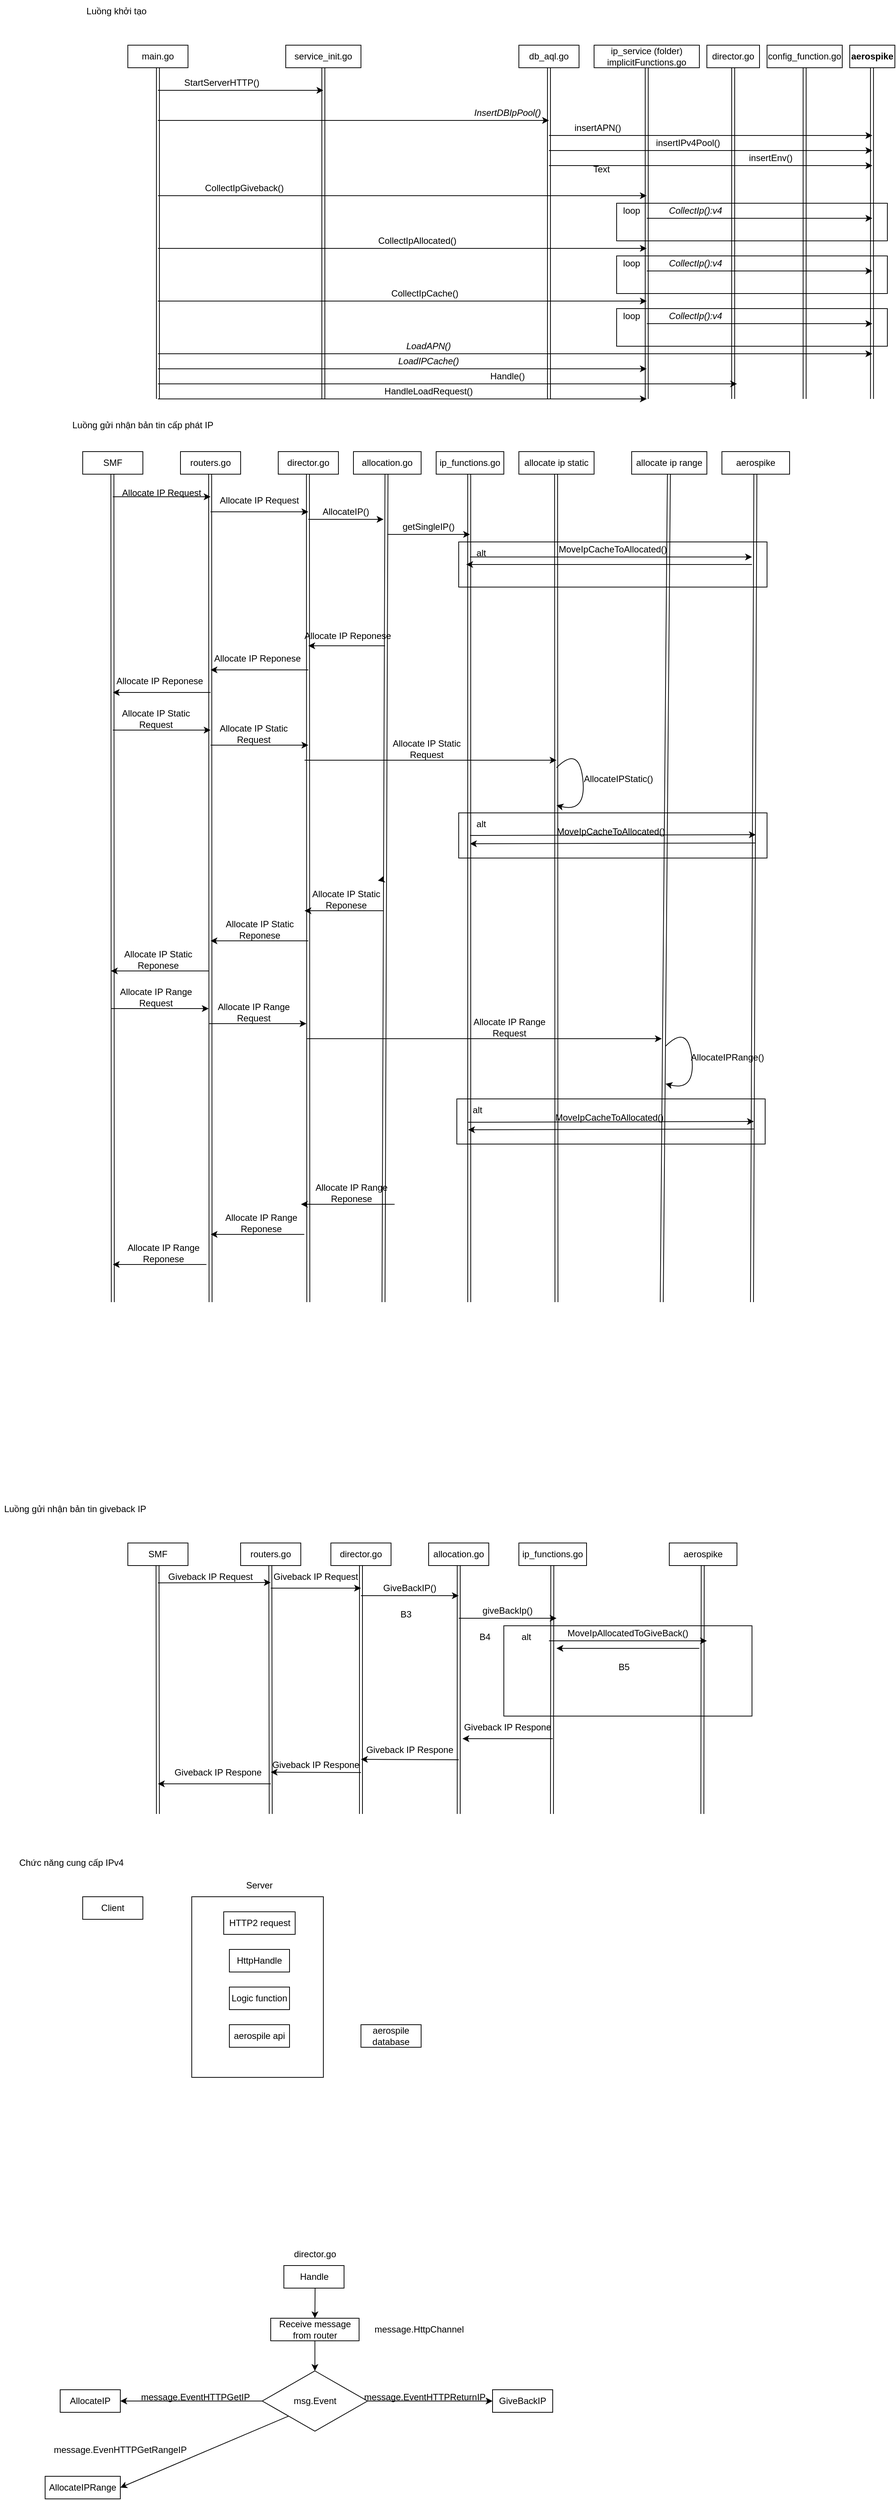 <mxfile version="21.3.7" type="github">
  <diagram name="Page-1" id="74e2e168-ea6b-b213-b513-2b3c1d86103e">
    <mxGraphModel dx="1434" dy="796" grid="1" gridSize="10" guides="1" tooltips="1" connect="1" arrows="1" fold="1" page="1" pageScale="1" pageWidth="10000" pageHeight="10000" background="none" math="0" shadow="0">
      <root>
        <mxCell id="0" />
        <mxCell id="1" parent="0" />
        <mxCell id="uKHd_ahxQpPNpttr2zoV-3" style="rounded=0;orthogonalLoop=1;jettySize=auto;html=1;exitX=0.5;exitY=1;exitDx=0;exitDy=0;shape=link;" parent="1" source="uKHd_ahxQpPNpttr2zoV-1" edge="1">
          <mxGeometry relative="1" as="geometry">
            <mxPoint x="320" y="560" as="targetPoint" />
          </mxGeometry>
        </mxCell>
        <mxCell id="uKHd_ahxQpPNpttr2zoV-1" value="main.go" style="rounded=0;whiteSpace=wrap;html=1;" parent="1" vertex="1">
          <mxGeometry x="280" y="90" width="80" height="30" as="geometry" />
        </mxCell>
        <mxCell id="uKHd_ahxQpPNpttr2zoV-4" style="edgeStyle=orthogonalEdgeStyle;rounded=0;orthogonalLoop=1;jettySize=auto;html=1;exitX=0.5;exitY=1;exitDx=0;exitDy=0;shape=link;" parent="1" source="uKHd_ahxQpPNpttr2zoV-2" edge="1">
          <mxGeometry relative="1" as="geometry">
            <mxPoint x="540" y="560" as="targetPoint" />
            <Array as="points">
              <mxPoint x="540" y="560" />
            </Array>
          </mxGeometry>
        </mxCell>
        <mxCell id="uKHd_ahxQpPNpttr2zoV-2" value="service_init.go" style="rounded=0;whiteSpace=wrap;html=1;" parent="1" vertex="1">
          <mxGeometry x="490" y="90" width="100" height="30" as="geometry" />
        </mxCell>
        <mxCell id="uKHd_ahxQpPNpttr2zoV-6" value="StartServerHTTP()" style="text;html=1;strokeColor=none;fillColor=none;align=center;verticalAlign=middle;whiteSpace=wrap;rounded=0;" parent="1" vertex="1">
          <mxGeometry x="350" y="130" width="110" height="20" as="geometry" />
        </mxCell>
        <mxCell id="uKHd_ahxQpPNpttr2zoV-9" value="" style="endArrow=classic;html=1;rounded=0;" parent="1" edge="1">
          <mxGeometry width="50" height="50" relative="1" as="geometry">
            <mxPoint x="320" y="150" as="sourcePoint" />
            <mxPoint x="540" y="150" as="targetPoint" />
          </mxGeometry>
        </mxCell>
        <mxCell id="uKHd_ahxQpPNpttr2zoV-22" value="db_aql.go" style="rounded=0;whiteSpace=wrap;html=1;" parent="1" vertex="1">
          <mxGeometry x="800" y="90" width="80" height="30" as="geometry" />
        </mxCell>
        <mxCell id="uKHd_ahxQpPNpttr2zoV-23" style="edgeStyle=orthogonalEdgeStyle;rounded=0;orthogonalLoop=1;jettySize=auto;html=1;exitX=0.5;exitY=1;exitDx=0;exitDy=0;shape=link;" parent="1" source="uKHd_ahxQpPNpttr2zoV-22" edge="1">
          <mxGeometry relative="1" as="geometry">
            <mxPoint x="840" y="560" as="targetPoint" />
            <mxPoint x="839.5" y="120" as="sourcePoint" />
            <Array as="points">
              <mxPoint x="840" y="560" />
            </Array>
          </mxGeometry>
        </mxCell>
        <mxCell id="uKHd_ahxQpPNpttr2zoV-24" value="&lt;i&gt;InsertDBIpPool()&lt;/i&gt;" style="text;html=1;strokeColor=none;fillColor=none;align=center;verticalAlign=middle;whiteSpace=wrap;rounded=0;" parent="1" vertex="1">
          <mxGeometry x="730" y="170" width="110" height="20" as="geometry" />
        </mxCell>
        <mxCell id="uKHd_ahxQpPNpttr2zoV-25" value="" style="endArrow=classic;html=1;rounded=0;" parent="1" edge="1">
          <mxGeometry width="50" height="50" relative="1" as="geometry">
            <mxPoint x="320" y="190" as="sourcePoint" />
            <mxPoint x="840" y="190" as="targetPoint" />
          </mxGeometry>
        </mxCell>
        <mxCell id="uKHd_ahxQpPNpttr2zoV-26" value="ip_service (folder)&lt;br&gt;implicitFunctions.go" style="rounded=0;whiteSpace=wrap;html=1;" parent="1" vertex="1">
          <mxGeometry x="900" y="90" width="140" height="30" as="geometry" />
        </mxCell>
        <mxCell id="uKHd_ahxQpPNpttr2zoV-27" style="edgeStyle=orthogonalEdgeStyle;rounded=0;orthogonalLoop=1;jettySize=auto;html=1;exitX=0.5;exitY=1;exitDx=0;exitDy=0;shape=link;" parent="1" source="uKHd_ahxQpPNpttr2zoV-26" edge="1">
          <mxGeometry relative="1" as="geometry">
            <mxPoint x="970" y="560" as="targetPoint" />
            <mxPoint x="989.5" y="120" as="sourcePoint" />
            <Array as="points">
              <mxPoint x="970" y="560" />
            </Array>
          </mxGeometry>
        </mxCell>
        <mxCell id="uKHd_ahxQpPNpttr2zoV-28" value="CollectIpAllocated()" style="text;html=1;strokeColor=none;fillColor=none;align=center;verticalAlign=middle;whiteSpace=wrap;rounded=0;" parent="1" vertex="1">
          <mxGeometry x="610" y="340" width="110" height="20" as="geometry" />
        </mxCell>
        <mxCell id="uKHd_ahxQpPNpttr2zoV-29" value="" style="endArrow=classic;html=1;rounded=0;" parent="1" edge="1">
          <mxGeometry width="50" height="50" relative="1" as="geometry">
            <mxPoint x="320" y="290" as="sourcePoint" />
            <mxPoint x="970" y="290" as="targetPoint" />
          </mxGeometry>
        </mxCell>
        <mxCell id="uKHd_ahxQpPNpttr2zoV-30" value="CollectIpGiveback()" style="text;html=1;strokeColor=none;fillColor=none;align=center;verticalAlign=middle;whiteSpace=wrap;rounded=0;" parent="1" vertex="1">
          <mxGeometry x="380" y="270" width="110" height="20" as="geometry" />
        </mxCell>
        <mxCell id="uKHd_ahxQpPNpttr2zoV-31" value="CollectIpCache()" style="text;html=1;strokeColor=none;fillColor=none;align=center;verticalAlign=middle;whiteSpace=wrap;rounded=0;" parent="1" vertex="1">
          <mxGeometry x="620" y="410" width="110" height="20" as="geometry" />
        </mxCell>
        <mxCell id="uKHd_ahxQpPNpttr2zoV-32" value="LoadAPN()" style="text;html=1;strokeColor=none;fillColor=none;align=center;verticalAlign=middle;whiteSpace=wrap;rounded=0;shadow=0;fontStyle=2" parent="1" vertex="1">
          <mxGeometry x="640" y="480" width="80" height="20" as="geometry" />
        </mxCell>
        <mxCell id="uKHd_ahxQpPNpttr2zoV-33" value="LoadIPCache()" style="text;html=1;strokeColor=none;fillColor=none;align=center;verticalAlign=middle;whiteSpace=wrap;rounded=0;shadow=0;fontStyle=2" parent="1" vertex="1">
          <mxGeometry x="640" y="500" width="80" height="20" as="geometry" />
        </mxCell>
        <mxCell id="uKHd_ahxQpPNpttr2zoV-34" value="director.go" style="rounded=0;whiteSpace=wrap;html=1;" parent="1" vertex="1">
          <mxGeometry x="1050" y="90" width="70" height="30" as="geometry" />
        </mxCell>
        <mxCell id="uKHd_ahxQpPNpttr2zoV-35" style="edgeStyle=orthogonalEdgeStyle;rounded=0;orthogonalLoop=1;jettySize=auto;html=1;exitX=0.5;exitY=1;exitDx=0;exitDy=0;shape=link;" parent="1" source="uKHd_ahxQpPNpttr2zoV-34" edge="1">
          <mxGeometry relative="1" as="geometry">
            <mxPoint x="1085" y="560" as="targetPoint" />
            <mxPoint x="1139.5" y="120" as="sourcePoint" />
            <Array as="points">
              <mxPoint x="1085" y="560" />
            </Array>
          </mxGeometry>
        </mxCell>
        <mxCell id="uKHd_ahxQpPNpttr2zoV-36" value="" style="endArrow=classic;html=1;rounded=0;" parent="1" edge="1">
          <mxGeometry width="50" height="50" relative="1" as="geometry">
            <mxPoint x="320" y="500" as="sourcePoint" />
            <mxPoint x="1270" y="500" as="targetPoint" />
          </mxGeometry>
        </mxCell>
        <mxCell id="uKHd_ahxQpPNpttr2zoV-37" value="Handle()" style="text;html=1;strokeColor=none;fillColor=none;align=center;verticalAlign=middle;whiteSpace=wrap;rounded=0;" parent="1" vertex="1">
          <mxGeometry x="730" y="520" width="110" height="20" as="geometry" />
        </mxCell>
        <mxCell id="uKHd_ahxQpPNpttr2zoV-38" value="HandleLoadRequest()" style="text;html=1;strokeColor=none;fillColor=none;align=center;verticalAlign=middle;whiteSpace=wrap;rounded=0;" parent="1" vertex="1">
          <mxGeometry x="625" y="540" width="110" height="20" as="geometry" />
        </mxCell>
        <mxCell id="uKHd_ahxQpPNpttr2zoV-39" value="config_function.go" style="rounded=0;whiteSpace=wrap;html=1;" parent="1" vertex="1">
          <mxGeometry x="1130" y="90" width="100" height="30" as="geometry" />
        </mxCell>
        <mxCell id="uKHd_ahxQpPNpttr2zoV-40" style="edgeStyle=orthogonalEdgeStyle;rounded=0;orthogonalLoop=1;jettySize=auto;html=1;exitX=0.5;exitY=1;exitDx=0;exitDy=0;shape=link;" parent="1" source="uKHd_ahxQpPNpttr2zoV-39" edge="1">
          <mxGeometry relative="1" as="geometry">
            <mxPoint x="1180" y="560" as="targetPoint" />
            <mxPoint x="1219.5" y="120" as="sourcePoint" />
            <Array as="points">
              <mxPoint x="1180" y="560" />
            </Array>
          </mxGeometry>
        </mxCell>
        <mxCell id="uKHd_ahxQpPNpttr2zoV-41" value="" style="endArrow=classic;html=1;rounded=0;" parent="1" edge="1">
          <mxGeometry width="50" height="50" relative="1" as="geometry">
            <mxPoint x="840" y="210" as="sourcePoint" />
            <mxPoint x="1270" y="210" as="targetPoint" />
          </mxGeometry>
        </mxCell>
        <mxCell id="uKHd_ahxQpPNpttr2zoV-42" value="&lt;b&gt;aerospike&lt;/b&gt;" style="rounded=0;whiteSpace=wrap;html=1;" parent="1" vertex="1">
          <mxGeometry x="1240" y="90" width="60" height="30" as="geometry" />
        </mxCell>
        <mxCell id="uKHd_ahxQpPNpttr2zoV-43" style="edgeStyle=orthogonalEdgeStyle;rounded=0;orthogonalLoop=1;jettySize=auto;html=1;exitX=0.5;exitY=1;exitDx=0;exitDy=0;shape=link;" parent="1" edge="1">
          <mxGeometry relative="1" as="geometry">
            <mxPoint x="1269.57" y="560" as="targetPoint" />
            <mxPoint x="1269.57" y="120" as="sourcePoint" />
            <Array as="points">
              <mxPoint x="1269.57" y="560" />
            </Array>
          </mxGeometry>
        </mxCell>
        <mxCell id="uKHd_ahxQpPNpttr2zoV-45" value="insertAPN()" style="text;html=1;strokeColor=none;fillColor=none;align=center;verticalAlign=middle;whiteSpace=wrap;rounded=0;" parent="1" vertex="1">
          <mxGeometry x="850" y="190" width="110" height="20" as="geometry" />
        </mxCell>
        <mxCell id="uKHd_ahxQpPNpttr2zoV-46" value="insertIPv4Pool()" style="text;html=1;strokeColor=none;fillColor=none;align=center;verticalAlign=middle;whiteSpace=wrap;rounded=0;" parent="1" vertex="1">
          <mxGeometry x="970" y="210" width="110" height="20" as="geometry" />
        </mxCell>
        <mxCell id="uKHd_ahxQpPNpttr2zoV-47" value="insertEnv()" style="text;html=1;strokeColor=none;fillColor=none;align=center;verticalAlign=middle;whiteSpace=wrap;rounded=0;" parent="1" vertex="1">
          <mxGeometry x="1080" y="230" width="110" height="20" as="geometry" />
        </mxCell>
        <mxCell id="uKHd_ahxQpPNpttr2zoV-50" value="" style="rounded=0;whiteSpace=wrap;html=1;fillColor=none;" parent="1" vertex="1">
          <mxGeometry x="930" y="300" width="360" height="50" as="geometry" />
        </mxCell>
        <mxCell id="uKHd_ahxQpPNpttr2zoV-51" value="loop" style="text;html=1;align=center;verticalAlign=middle;whiteSpace=wrap;rounded=0;glass=0;strokeWidth=5;opacity=20;" parent="1" vertex="1">
          <mxGeometry x="930" y="300" width="40" height="20" as="geometry" />
        </mxCell>
        <mxCell id="uKHd_ahxQpPNpttr2zoV-53" value="" style="endArrow=classic;html=1;rounded=0;" parent="1" edge="1">
          <mxGeometry width="50" height="50" relative="1" as="geometry">
            <mxPoint x="970" y="320" as="sourcePoint" />
            <mxPoint x="1270" y="320" as="targetPoint" />
          </mxGeometry>
        </mxCell>
        <mxCell id="uKHd_ahxQpPNpttr2zoV-54" value="&lt;i&gt;CollectIp():v4&lt;/i&gt;" style="text;html=1;strokeColor=none;fillColor=none;align=center;verticalAlign=middle;whiteSpace=wrap;rounded=0;" parent="1" vertex="1">
          <mxGeometry x="980" y="300" width="110" height="20" as="geometry" />
        </mxCell>
        <mxCell id="uKHd_ahxQpPNpttr2zoV-55" value="" style="endArrow=classic;html=1;rounded=0;" parent="1" edge="1">
          <mxGeometry width="50" height="50" relative="1" as="geometry">
            <mxPoint x="320" y="360" as="sourcePoint" />
            <mxPoint x="970" y="360" as="targetPoint" />
          </mxGeometry>
        </mxCell>
        <mxCell id="uKHd_ahxQpPNpttr2zoV-56" value="" style="rounded=0;whiteSpace=wrap;html=1;fillColor=none;" parent="1" vertex="1">
          <mxGeometry x="930" y="370" width="360" height="50" as="geometry" />
        </mxCell>
        <mxCell id="uKHd_ahxQpPNpttr2zoV-58" value="" style="endArrow=classic;html=1;rounded=0;" parent="1" edge="1">
          <mxGeometry width="50" height="50" relative="1" as="geometry">
            <mxPoint x="970" y="390" as="sourcePoint" />
            <mxPoint x="1270" y="390" as="targetPoint" />
          </mxGeometry>
        </mxCell>
        <mxCell id="uKHd_ahxQpPNpttr2zoV-59" value="&lt;i&gt;CollectIp():v4&lt;/i&gt;" style="text;html=1;strokeColor=none;fillColor=none;align=center;verticalAlign=middle;whiteSpace=wrap;rounded=0;" parent="1" vertex="1">
          <mxGeometry x="980" y="370" width="110" height="20" as="geometry" />
        </mxCell>
        <mxCell id="uKHd_ahxQpPNpttr2zoV-60" value="" style="endArrow=classic;html=1;rounded=0;" parent="1" edge="1">
          <mxGeometry width="50" height="50" relative="1" as="geometry">
            <mxPoint x="320" y="430" as="sourcePoint" />
            <mxPoint x="970" y="430" as="targetPoint" />
          </mxGeometry>
        </mxCell>
        <mxCell id="uKHd_ahxQpPNpttr2zoV-61" value="" style="rounded=0;whiteSpace=wrap;html=1;fillColor=none;" parent="1" vertex="1">
          <mxGeometry x="930" y="440" width="360" height="50" as="geometry" />
        </mxCell>
        <mxCell id="uKHd_ahxQpPNpttr2zoV-62" value="" style="endArrow=classic;html=1;rounded=0;" parent="1" edge="1">
          <mxGeometry width="50" height="50" relative="1" as="geometry">
            <mxPoint x="970" y="460" as="sourcePoint" />
            <mxPoint x="1270" y="460" as="targetPoint" />
          </mxGeometry>
        </mxCell>
        <mxCell id="uKHd_ahxQpPNpttr2zoV-63" value="&lt;i&gt;CollectIp():v4&lt;/i&gt;" style="text;html=1;strokeColor=none;fillColor=none;align=center;verticalAlign=middle;whiteSpace=wrap;rounded=0;" parent="1" vertex="1">
          <mxGeometry x="980" y="440" width="110" height="20" as="geometry" />
        </mxCell>
        <mxCell id="uKHd_ahxQpPNpttr2zoV-64" value="loop" style="text;html=1;align=center;verticalAlign=middle;whiteSpace=wrap;rounded=0;glass=0;strokeWidth=5;opacity=20;" parent="1" vertex="1">
          <mxGeometry x="930" y="370" width="40" height="20" as="geometry" />
        </mxCell>
        <mxCell id="uKHd_ahxQpPNpttr2zoV-65" value="loop" style="text;html=1;align=center;verticalAlign=middle;whiteSpace=wrap;rounded=0;glass=0;strokeWidth=5;opacity=20;" parent="1" vertex="1">
          <mxGeometry x="930" y="440" width="40" height="20" as="geometry" />
        </mxCell>
        <mxCell id="uKHd_ahxQpPNpttr2zoV-66" value="" style="endArrow=classic;html=1;rounded=0;" parent="1" edge="1">
          <mxGeometry width="50" height="50" relative="1" as="geometry">
            <mxPoint x="320" y="520" as="sourcePoint" />
            <mxPoint x="970" y="520" as="targetPoint" />
          </mxGeometry>
        </mxCell>
        <mxCell id="uKHd_ahxQpPNpttr2zoV-68" value="" style="endArrow=classic;html=1;rounded=0;" parent="1" edge="1">
          <mxGeometry width="50" height="50" relative="1" as="geometry">
            <mxPoint x="320" y="560" as="sourcePoint" />
            <mxPoint x="970" y="560" as="targetPoint" />
          </mxGeometry>
        </mxCell>
        <mxCell id="uKHd_ahxQpPNpttr2zoV-69" value="" style="endArrow=classic;html=1;rounded=0;" parent="1" edge="1">
          <mxGeometry width="50" height="50" relative="1" as="geometry">
            <mxPoint x="840" y="230" as="sourcePoint" />
            <mxPoint x="1270" y="230" as="targetPoint" />
          </mxGeometry>
        </mxCell>
        <mxCell id="uKHd_ahxQpPNpttr2zoV-72" value="" style="endArrow=classic;html=1;rounded=0;" parent="1" edge="1">
          <mxGeometry width="50" height="50" relative="1" as="geometry">
            <mxPoint x="840" y="250" as="sourcePoint" />
            <mxPoint x="1270" y="250" as="targetPoint" />
          </mxGeometry>
        </mxCell>
        <mxCell id="uKHd_ahxQpPNpttr2zoV-74" value="" style="endArrow=classic;html=1;rounded=0;" parent="1" edge="1">
          <mxGeometry width="50" height="50" relative="1" as="geometry">
            <mxPoint x="320" y="540" as="sourcePoint" />
            <mxPoint x="1090" y="540" as="targetPoint" />
          </mxGeometry>
        </mxCell>
        <mxCell id="uKHd_ahxQpPNpttr2zoV-75" value="SMF" style="rounded=0;whiteSpace=wrap;html=1;" parent="1" vertex="1">
          <mxGeometry x="220" y="630" width="80" height="30" as="geometry" />
        </mxCell>
        <mxCell id="uKHd_ahxQpPNpttr2zoV-76" value="routers.go" style="rounded=0;whiteSpace=wrap;html=1;" parent="1" vertex="1">
          <mxGeometry x="350" y="630" width="80" height="30" as="geometry" />
        </mxCell>
        <mxCell id="uKHd_ahxQpPNpttr2zoV-77" style="rounded=0;orthogonalLoop=1;jettySize=auto;html=1;exitX=0.5;exitY=1;exitDx=0;exitDy=0;shape=link;" parent="1" edge="1">
          <mxGeometry relative="1" as="geometry">
            <mxPoint x="260" y="1760" as="targetPoint" />
            <mxPoint x="259.47" y="660" as="sourcePoint" />
          </mxGeometry>
        </mxCell>
        <mxCell id="uKHd_ahxQpPNpttr2zoV-78" style="rounded=0;orthogonalLoop=1;jettySize=auto;html=1;exitX=0.5;exitY=1;exitDx=0;exitDy=0;shape=link;" parent="1" edge="1">
          <mxGeometry relative="1" as="geometry">
            <mxPoint x="390" y="1760" as="targetPoint" />
            <mxPoint x="389.47" y="660" as="sourcePoint" />
          </mxGeometry>
        </mxCell>
        <mxCell id="uKHd_ahxQpPNpttr2zoV-79" value="director.go" style="rounded=0;whiteSpace=wrap;html=1;" parent="1" vertex="1">
          <mxGeometry x="480" y="630" width="80" height="30" as="geometry" />
        </mxCell>
        <mxCell id="uKHd_ahxQpPNpttr2zoV-80" style="rounded=0;orthogonalLoop=1;jettySize=auto;html=1;exitX=0.5;exitY=1;exitDx=0;exitDy=0;shape=link;" parent="1" edge="1">
          <mxGeometry relative="1" as="geometry">
            <mxPoint x="520" y="1760" as="targetPoint" />
            <mxPoint x="519.47" y="660" as="sourcePoint" />
          </mxGeometry>
        </mxCell>
        <mxCell id="uKHd_ahxQpPNpttr2zoV-82" value="" style="endArrow=classic;html=1;rounded=0;" parent="1" edge="1">
          <mxGeometry width="50" height="50" relative="1" as="geometry">
            <mxPoint x="260" y="690" as="sourcePoint" />
            <mxPoint x="390" y="690" as="targetPoint" />
          </mxGeometry>
        </mxCell>
        <mxCell id="uKHd_ahxQpPNpttr2zoV-84" value="" style="endArrow=classic;html=1;rounded=0;" parent="1" edge="1">
          <mxGeometry width="50" height="50" relative="1" as="geometry">
            <mxPoint x="390" y="710" as="sourcePoint" />
            <mxPoint x="520" y="710" as="targetPoint" />
          </mxGeometry>
        </mxCell>
        <mxCell id="uKHd_ahxQpPNpttr2zoV-85" value="allocation.go" style="rounded=0;whiteSpace=wrap;html=1;" parent="1" vertex="1">
          <mxGeometry x="580" y="630" width="90" height="30" as="geometry" />
        </mxCell>
        <mxCell id="uKHd_ahxQpPNpttr2zoV-86" style="rounded=0;orthogonalLoop=1;jettySize=auto;html=1;exitX=0.5;exitY=1;exitDx=0;exitDy=0;shape=link;" parent="1" edge="1">
          <mxGeometry relative="1" as="geometry">
            <mxPoint x="620" y="1760" as="targetPoint" />
            <mxPoint x="623.95" y="660" as="sourcePoint" />
          </mxGeometry>
        </mxCell>
        <mxCell id="uKHd_ahxQpPNpttr2zoV-87" value="AllocateIP()" style="text;html=1;strokeColor=none;fillColor=none;align=center;verticalAlign=middle;whiteSpace=wrap;rounded=0;" parent="1" vertex="1">
          <mxGeometry x="515" y="700" width="110" height="20" as="geometry" />
        </mxCell>
        <mxCell id="uKHd_ahxQpPNpttr2zoV-88" value="" style="endArrow=classic;html=1;rounded=0;" parent="1" edge="1">
          <mxGeometry width="50" height="50" relative="1" as="geometry">
            <mxPoint x="520" y="720" as="sourcePoint" />
            <mxPoint x="620" y="720" as="targetPoint" />
          </mxGeometry>
        </mxCell>
        <mxCell id="uKHd_ahxQpPNpttr2zoV-89" value="Text" style="text;html=1;strokeColor=none;fillColor=none;align=center;verticalAlign=middle;whiteSpace=wrap;rounded=0;" parent="1" vertex="1">
          <mxGeometry x="880" y="240" width="60" height="30" as="geometry" />
        </mxCell>
        <mxCell id="uKHd_ahxQpPNpttr2zoV-90" value="Luồng khởi tạo" style="text;html=1;strokeColor=none;fillColor=none;align=center;verticalAlign=middle;whiteSpace=wrap;rounded=0;" parent="1" vertex="1">
          <mxGeometry x="220" y="30" width="90" height="30" as="geometry" />
        </mxCell>
        <mxCell id="uKHd_ahxQpPNpttr2zoV-91" value="Luồng gửi nhận bản tin giveback IP" style="text;html=1;strokeColor=none;fillColor=none;align=center;verticalAlign=middle;whiteSpace=wrap;rounded=0;" parent="1" vertex="1">
          <mxGeometry x="110" y="2020" width="200" height="30" as="geometry" />
        </mxCell>
        <mxCell id="uKHd_ahxQpPNpttr2zoV-93" value="routers.go" style="rounded=0;whiteSpace=wrap;html=1;" parent="1" vertex="1">
          <mxGeometry x="430" y="2080" width="80" height="30" as="geometry" />
        </mxCell>
        <mxCell id="uKHd_ahxQpPNpttr2zoV-94" value="director.go" style="rounded=0;whiteSpace=wrap;html=1;" parent="1" vertex="1">
          <mxGeometry x="550" y="2080" width="80" height="30" as="geometry" />
        </mxCell>
        <mxCell id="uKHd_ahxQpPNpttr2zoV-95" style="rounded=0;orthogonalLoop=1;jettySize=auto;html=1;exitX=0.5;exitY=1;exitDx=0;exitDy=0;shape=link;" parent="1" edge="1">
          <mxGeometry relative="1" as="geometry">
            <mxPoint x="590" y="2440" as="targetPoint" />
            <mxPoint x="590" y="2110" as="sourcePoint" />
          </mxGeometry>
        </mxCell>
        <mxCell id="uKHd_ahxQpPNpttr2zoV-96" value="allocation.go" style="rounded=0;whiteSpace=wrap;html=1;" parent="1" vertex="1">
          <mxGeometry x="680" y="2080" width="80" height="30" as="geometry" />
        </mxCell>
        <mxCell id="uKHd_ahxQpPNpttr2zoV-97" style="rounded=0;orthogonalLoop=1;jettySize=auto;html=1;exitX=0.5;exitY=1;exitDx=0;exitDy=0;shape=link;" parent="1" edge="1">
          <mxGeometry relative="1" as="geometry">
            <mxPoint x="720" y="2440" as="targetPoint" />
            <mxPoint x="720" y="2110" as="sourcePoint" />
          </mxGeometry>
        </mxCell>
        <mxCell id="uKHd_ahxQpPNpttr2zoV-100" value="GiveBackIP()" style="text;html=1;strokeColor=none;fillColor=none;align=center;verticalAlign=middle;whiteSpace=wrap;rounded=0;" parent="1" vertex="1">
          <mxGeometry x="600" y="2130" width="110" height="20" as="geometry" />
        </mxCell>
        <mxCell id="uKHd_ahxQpPNpttr2zoV-101" value="" style="endArrow=classic;html=1;rounded=0;" parent="1" edge="1">
          <mxGeometry width="50" height="50" relative="1" as="geometry">
            <mxPoint x="590" y="2150" as="sourcePoint" />
            <mxPoint x="720" y="2150" as="targetPoint" />
          </mxGeometry>
        </mxCell>
        <mxCell id="uKHd_ahxQpPNpttr2zoV-102" value="ip_functions.go" style="rounded=0;whiteSpace=wrap;html=1;" parent="1" vertex="1">
          <mxGeometry x="800" y="2080" width="90" height="30" as="geometry" />
        </mxCell>
        <mxCell id="uKHd_ahxQpPNpttr2zoV-103" style="rounded=0;orthogonalLoop=1;jettySize=auto;html=1;exitX=0.5;exitY=1;exitDx=0;exitDy=0;shape=link;" parent="1" edge="1">
          <mxGeometry relative="1" as="geometry">
            <mxPoint x="844" y="2440" as="targetPoint" />
            <mxPoint x="844.47" y="2110" as="sourcePoint" />
          </mxGeometry>
        </mxCell>
        <mxCell id="uKHd_ahxQpPNpttr2zoV-104" value="giveBackIp()" style="text;html=1;strokeColor=none;fillColor=none;align=center;verticalAlign=middle;whiteSpace=wrap;rounded=0;" parent="1" vertex="1">
          <mxGeometry x="730" y="2160" width="110" height="20" as="geometry" />
        </mxCell>
        <mxCell id="uKHd_ahxQpPNpttr2zoV-105" value="" style="endArrow=classic;html=1;rounded=0;" parent="1" edge="1">
          <mxGeometry width="50" height="50" relative="1" as="geometry">
            <mxPoint x="720" y="2180" as="sourcePoint" />
            <mxPoint x="850" y="2180" as="targetPoint" />
          </mxGeometry>
        </mxCell>
        <mxCell id="uKHd_ahxQpPNpttr2zoV-106" value="aerospike" style="rounded=0;whiteSpace=wrap;html=1;" parent="1" vertex="1">
          <mxGeometry x="1000" y="2080" width="90" height="30" as="geometry" />
        </mxCell>
        <mxCell id="uKHd_ahxQpPNpttr2zoV-107" style="rounded=0;orthogonalLoop=1;jettySize=auto;html=1;exitX=0.5;exitY=1;exitDx=0;exitDy=0;shape=link;" parent="1" edge="1">
          <mxGeometry relative="1" as="geometry">
            <mxPoint x="1044" y="2440" as="targetPoint" />
            <mxPoint x="1044.47" y="2110" as="sourcePoint" />
          </mxGeometry>
        </mxCell>
        <mxCell id="uKHd_ahxQpPNpttr2zoV-108" value="MoveIpAllocatedToGiveBack()" style="text;html=1;strokeColor=none;fillColor=none;align=center;verticalAlign=middle;whiteSpace=wrap;rounded=0;" parent="1" vertex="1">
          <mxGeometry x="890" y="2190" width="110" height="20" as="geometry" />
        </mxCell>
        <mxCell id="uKHd_ahxQpPNpttr2zoV-109" value="" style="endArrow=classic;html=1;rounded=0;" parent="1" edge="1">
          <mxGeometry width="50" height="50" relative="1" as="geometry">
            <mxPoint x="840" y="2210" as="sourcePoint" />
            <mxPoint x="1050" y="2210" as="targetPoint" />
          </mxGeometry>
        </mxCell>
        <mxCell id="uKHd_ahxQpPNpttr2zoV-110" value="" style="endArrow=classic;html=1;rounded=0;" parent="1" edge="1">
          <mxGeometry width="50" height="50" relative="1" as="geometry">
            <mxPoint x="1040" y="2220" as="sourcePoint" />
            <mxPoint x="850" y="2220" as="targetPoint" />
          </mxGeometry>
        </mxCell>
        <mxCell id="JB032UMuUiipvlq29w-M-1" value="Luồng gửi nhận bản tin cấp phát IP" style="text;html=1;strokeColor=none;fillColor=none;align=center;verticalAlign=middle;whiteSpace=wrap;rounded=0;" parent="1" vertex="1">
          <mxGeometry x="200" y="580" width="200" height="30" as="geometry" />
        </mxCell>
        <mxCell id="JB032UMuUiipvlq29w-M-2" value="" style="rounded=0;whiteSpace=wrap;html=1;fillColor=none;" parent="1" vertex="1">
          <mxGeometry x="780" y="2190" width="330" height="120" as="geometry" />
        </mxCell>
        <mxCell id="JB032UMuUiipvlq29w-M-5" value="alt" style="text;html=1;strokeColor=none;fillColor=none;align=center;verticalAlign=middle;whiteSpace=wrap;rounded=0;" parent="1" vertex="1">
          <mxGeometry x="780" y="2190" width="60" height="30" as="geometry" />
        </mxCell>
        <mxCell id="JB032UMuUiipvlq29w-M-6" value="B3" style="text;html=1;strokeColor=none;fillColor=none;align=center;verticalAlign=middle;whiteSpace=wrap;rounded=0;" parent="1" vertex="1">
          <mxGeometry x="620" y="2160" width="60" height="30" as="geometry" />
        </mxCell>
        <mxCell id="JB032UMuUiipvlq29w-M-7" value="B4" style="text;html=1;strokeColor=none;fillColor=none;align=center;verticalAlign=middle;whiteSpace=wrap;rounded=0;" parent="1" vertex="1">
          <mxGeometry x="725" y="2190" width="60" height="30" as="geometry" />
        </mxCell>
        <mxCell id="JB032UMuUiipvlq29w-M-8" value="B5" style="text;html=1;strokeColor=none;fillColor=none;align=center;verticalAlign=middle;whiteSpace=wrap;rounded=0;" parent="1" vertex="1">
          <mxGeometry x="910" y="2230" width="60" height="30" as="geometry" />
        </mxCell>
        <mxCell id="JB032UMuUiipvlq29w-M-9" value="" style="endArrow=classic;html=1;rounded=0;" parent="1" edge="1">
          <mxGeometry width="50" height="50" relative="1" as="geometry">
            <mxPoint x="470" y="2140" as="sourcePoint" />
            <mxPoint x="590" y="2140" as="targetPoint" />
          </mxGeometry>
        </mxCell>
        <mxCell id="JB032UMuUiipvlq29w-M-10" style="rounded=0;orthogonalLoop=1;jettySize=auto;html=1;exitX=0.5;exitY=1;exitDx=0;exitDy=0;shape=link;" parent="1" edge="1">
          <mxGeometry relative="1" as="geometry">
            <mxPoint x="470" y="2440" as="targetPoint" />
            <mxPoint x="469.5" y="2110" as="sourcePoint" />
          </mxGeometry>
        </mxCell>
        <mxCell id="JB032UMuUiipvlq29w-M-11" value="Giveback IP Request" style="text;html=1;strokeColor=none;fillColor=none;align=center;verticalAlign=middle;whiteSpace=wrap;rounded=0;" parent="1" vertex="1">
          <mxGeometry x="470" y="2110" width="120" height="30" as="geometry" />
        </mxCell>
        <mxCell id="JB032UMuUiipvlq29w-M-12" value="SMF" style="rounded=0;whiteSpace=wrap;html=1;" parent="1" vertex="1">
          <mxGeometry x="280" y="2080" width="80" height="30" as="geometry" />
        </mxCell>
        <mxCell id="JB032UMuUiipvlq29w-M-13" style="rounded=0;orthogonalLoop=1;jettySize=auto;html=1;exitX=0.5;exitY=1;exitDx=0;exitDy=0;shape=link;" parent="1" edge="1">
          <mxGeometry relative="1" as="geometry">
            <mxPoint x="320" y="2440" as="targetPoint" />
            <mxPoint x="319.5" y="2110" as="sourcePoint" />
          </mxGeometry>
        </mxCell>
        <mxCell id="JB032UMuUiipvlq29w-M-14" value="Giveback IP Request" style="text;html=1;strokeColor=none;fillColor=none;align=center;verticalAlign=middle;whiteSpace=wrap;rounded=0;" parent="1" vertex="1">
          <mxGeometry x="330" y="2110" width="120" height="30" as="geometry" />
        </mxCell>
        <mxCell id="JB032UMuUiipvlq29w-M-15" value="" style="endArrow=classic;html=1;rounded=0;entryX=0;entryY=0.75;entryDx=0;entryDy=0;" parent="1" target="JB032UMuUiipvlq29w-M-11" edge="1">
          <mxGeometry width="50" height="50" relative="1" as="geometry">
            <mxPoint x="320" y="2133" as="sourcePoint" />
            <mxPoint x="410" y="2220" as="targetPoint" />
          </mxGeometry>
        </mxCell>
        <mxCell id="JB032UMuUiipvlq29w-M-17" value="" style="endArrow=classic;html=1;rounded=0;" parent="1" edge="1">
          <mxGeometry width="50" height="50" relative="1" as="geometry">
            <mxPoint x="845" y="2340" as="sourcePoint" />
            <mxPoint x="725" y="2340" as="targetPoint" />
          </mxGeometry>
        </mxCell>
        <mxCell id="JB032UMuUiipvlq29w-M-18" value="Giveback IP Respone" style="text;html=1;strokeColor=none;fillColor=none;align=center;verticalAlign=middle;whiteSpace=wrap;rounded=0;" parent="1" vertex="1">
          <mxGeometry x="725" y="2310" width="120" height="30" as="geometry" />
        </mxCell>
        <mxCell id="JB032UMuUiipvlq29w-M-19" value="Giveback IP Respone" style="text;html=1;strokeColor=none;fillColor=none;align=center;verticalAlign=middle;whiteSpace=wrap;rounded=0;" parent="1" vertex="1">
          <mxGeometry x="595" y="2340" width="120" height="30" as="geometry" />
        </mxCell>
        <mxCell id="JB032UMuUiipvlq29w-M-20" value="Giveback IP Respone" style="text;html=1;strokeColor=none;fillColor=none;align=center;verticalAlign=middle;whiteSpace=wrap;rounded=0;" parent="1" vertex="1">
          <mxGeometry x="470" y="2360" width="120" height="30" as="geometry" />
        </mxCell>
        <mxCell id="JB032UMuUiipvlq29w-M-21" value="Giveback IP Respone" style="text;html=1;strokeColor=none;fillColor=none;align=center;verticalAlign=middle;whiteSpace=wrap;rounded=0;" parent="1" vertex="1">
          <mxGeometry x="340" y="2370" width="120" height="30" as="geometry" />
        </mxCell>
        <mxCell id="JB032UMuUiipvlq29w-M-22" value="" style="endArrow=classic;html=1;rounded=0;entryX=1;entryY=0.25;entryDx=0;entryDy=0;" parent="1" target="JB032UMuUiipvlq29w-M-20" edge="1">
          <mxGeometry width="50" height="50" relative="1" as="geometry">
            <mxPoint x="720" y="2368" as="sourcePoint" />
            <mxPoint x="670" y="2430" as="targetPoint" />
          </mxGeometry>
        </mxCell>
        <mxCell id="JB032UMuUiipvlq29w-M-24" value="" style="endArrow=classic;html=1;rounded=0;entryX=1;entryY=0.25;entryDx=0;entryDy=0;" parent="1" edge="1">
          <mxGeometry width="50" height="50" relative="1" as="geometry">
            <mxPoint x="590" y="2385" as="sourcePoint" />
            <mxPoint x="470" y="2384.5" as="targetPoint" />
          </mxGeometry>
        </mxCell>
        <mxCell id="JB032UMuUiipvlq29w-M-25" value="" style="endArrow=classic;html=1;rounded=0;entryX=1;entryY=0.25;entryDx=0;entryDy=0;" parent="1" edge="1">
          <mxGeometry width="50" height="50" relative="1" as="geometry">
            <mxPoint x="470" y="2400" as="sourcePoint" />
            <mxPoint x="320" y="2400" as="targetPoint" />
          </mxGeometry>
        </mxCell>
        <mxCell id="JB032UMuUiipvlq29w-M-32" value="ip_functions.go" style="rounded=0;whiteSpace=wrap;html=1;" parent="1" vertex="1">
          <mxGeometry x="690" y="630" width="90" height="30" as="geometry" />
        </mxCell>
        <mxCell id="JB032UMuUiipvlq29w-M-33" style="rounded=0;orthogonalLoop=1;jettySize=auto;html=1;exitX=0.5;exitY=1;exitDx=0;exitDy=0;shape=link;" parent="1" edge="1">
          <mxGeometry relative="1" as="geometry">
            <mxPoint x="734" y="1760" as="targetPoint" />
            <mxPoint x="733.95" y="660" as="sourcePoint" />
          </mxGeometry>
        </mxCell>
        <mxCell id="JB032UMuUiipvlq29w-M-34" value="getSingleIP()" style="text;html=1;strokeColor=none;fillColor=none;align=center;verticalAlign=middle;whiteSpace=wrap;rounded=0;" parent="1" vertex="1">
          <mxGeometry x="625" y="720" width="110" height="20" as="geometry" />
        </mxCell>
        <mxCell id="JB032UMuUiipvlq29w-M-35" value="" style="endArrow=classic;html=1;rounded=0;" parent="1" edge="1">
          <mxGeometry width="50" height="50" relative="1" as="geometry">
            <mxPoint x="625" y="740" as="sourcePoint" />
            <mxPoint x="735" y="740" as="targetPoint" />
          </mxGeometry>
        </mxCell>
        <mxCell id="JB032UMuUiipvlq29w-M-36" value="allocate ip static" style="rounded=0;whiteSpace=wrap;html=1;" parent="1" vertex="1">
          <mxGeometry x="800" y="630" width="100" height="30" as="geometry" />
        </mxCell>
        <mxCell id="JB032UMuUiipvlq29w-M-37" value="allocate ip range" style="rounded=0;whiteSpace=wrap;html=1;" parent="1" vertex="1">
          <mxGeometry x="950" y="630" width="100" height="30" as="geometry" />
        </mxCell>
        <mxCell id="JB032UMuUiipvlq29w-M-38" value="aerospike" style="rounded=0;whiteSpace=wrap;html=1;" parent="1" vertex="1">
          <mxGeometry x="1070" y="630" width="90" height="30" as="geometry" />
        </mxCell>
        <mxCell id="JB032UMuUiipvlq29w-M-39" style="rounded=0;orthogonalLoop=1;jettySize=auto;html=1;exitX=0.5;exitY=1;exitDx=0;exitDy=0;shape=link;" parent="1" edge="1">
          <mxGeometry relative="1" as="geometry">
            <mxPoint x="850" y="1760" as="targetPoint" />
            <mxPoint x="849.5" y="660" as="sourcePoint" />
          </mxGeometry>
        </mxCell>
        <mxCell id="JB032UMuUiipvlq29w-M-40" style="rounded=0;orthogonalLoop=1;jettySize=auto;html=1;exitX=0.5;exitY=1;exitDx=0;exitDy=0;shape=link;" parent="1" edge="1">
          <mxGeometry relative="1" as="geometry">
            <mxPoint x="990" y="1760" as="targetPoint" />
            <mxPoint x="999.5" y="660" as="sourcePoint" />
          </mxGeometry>
        </mxCell>
        <mxCell id="JB032UMuUiipvlq29w-M-41" style="rounded=0;orthogonalLoop=1;jettySize=auto;html=1;exitX=0.5;exitY=1;exitDx=0;exitDy=0;shape=link;" parent="1" edge="1">
          <mxGeometry relative="1" as="geometry">
            <mxPoint x="1110" y="1760" as="targetPoint" />
            <mxPoint x="1114.5" y="660" as="sourcePoint" />
          </mxGeometry>
        </mxCell>
        <mxCell id="JB032UMuUiipvlq29w-M-42" value="" style="endArrow=classic;html=1;rounded=0;" parent="1" edge="1">
          <mxGeometry width="50" height="50" relative="1" as="geometry">
            <mxPoint x="735" y="770" as="sourcePoint" />
            <mxPoint x="1110" y="770" as="targetPoint" />
          </mxGeometry>
        </mxCell>
        <mxCell id="JB032UMuUiipvlq29w-M-43" value="MoveIpCacheToAllocated()" style="text;html=1;strokeColor=none;fillColor=none;align=center;verticalAlign=middle;whiteSpace=wrap;rounded=0;" parent="1" vertex="1">
          <mxGeometry x="870" y="750" width="110" height="20" as="geometry" />
        </mxCell>
        <mxCell id="JB032UMuUiipvlq29w-M-45" value="" style="endArrow=classic;html=1;rounded=0;" parent="1" edge="1">
          <mxGeometry width="50" height="50" relative="1" as="geometry">
            <mxPoint x="1110" y="780" as="sourcePoint" />
            <mxPoint x="730" y="780" as="targetPoint" />
          </mxGeometry>
        </mxCell>
        <mxCell id="JB032UMuUiipvlq29w-M-46" value="" style="rounded=0;whiteSpace=wrap;html=1;fillColor=none;" parent="1" vertex="1">
          <mxGeometry x="720" y="750" width="410" height="60" as="geometry" />
        </mxCell>
        <mxCell id="JB032UMuUiipvlq29w-M-47" value="alt" style="text;html=1;strokeColor=none;fillColor=none;align=center;verticalAlign=middle;whiteSpace=wrap;rounded=0;" parent="1" vertex="1">
          <mxGeometry x="720" y="750" width="60" height="30" as="geometry" />
        </mxCell>
        <mxCell id="JB032UMuUiipvlq29w-M-48" value="Allocate IP Request" style="text;html=1;strokeColor=none;fillColor=none;align=center;verticalAlign=middle;whiteSpace=wrap;rounded=0;" parent="1" vertex="1">
          <mxGeometry x="270" y="670" width="110" height="30" as="geometry" />
        </mxCell>
        <mxCell id="JB032UMuUiipvlq29w-M-55" value="" style="endArrow=classic;html=1;rounded=0;" parent="1" edge="1">
          <mxGeometry width="50" height="50" relative="1" as="geometry">
            <mxPoint x="390" y="700" as="sourcePoint" />
            <mxPoint x="390" y="700" as="targetPoint" />
          </mxGeometry>
        </mxCell>
        <mxCell id="JB032UMuUiipvlq29w-M-54" value="Allocate IP Request" style="text;html=1;strokeColor=none;fillColor=none;align=center;verticalAlign=middle;whiteSpace=wrap;rounded=0;" parent="1" vertex="1">
          <mxGeometry x="400" y="680" width="110" height="30" as="geometry" />
        </mxCell>
        <mxCell id="JB032UMuUiipvlq29w-M-59" value="Allocate IP Reponese" style="text;html=1;strokeColor=none;fillColor=none;align=center;verticalAlign=middle;whiteSpace=wrap;rounded=0;" parent="1" vertex="1">
          <mxGeometry x="510" y="860" width="125" height="30" as="geometry" />
        </mxCell>
        <mxCell id="JB032UMuUiipvlq29w-M-60" value="" style="endArrow=classic;html=1;rounded=0;exitX=0.896;exitY=0.933;exitDx=0;exitDy=0;exitPerimeter=0;" parent="1" source="JB032UMuUiipvlq29w-M-59" edge="1">
          <mxGeometry width="50" height="50" relative="1" as="geometry">
            <mxPoint x="700" y="850" as="sourcePoint" />
            <mxPoint x="520" y="888" as="targetPoint" />
          </mxGeometry>
        </mxCell>
        <mxCell id="JB032UMuUiipvlq29w-M-61" value="Allocate IP Reponese" style="text;html=1;strokeColor=none;fillColor=none;align=center;verticalAlign=middle;whiteSpace=wrap;rounded=0;" parent="1" vertex="1">
          <mxGeometry x="390" y="890" width="125" height="30" as="geometry" />
        </mxCell>
        <mxCell id="JB032UMuUiipvlq29w-M-62" value="" style="endArrow=classic;html=1;rounded=0;entryX=0;entryY=1;entryDx=0;entryDy=0;" parent="1" target="JB032UMuUiipvlq29w-M-61" edge="1">
          <mxGeometry width="50" height="50" relative="1" as="geometry">
            <mxPoint x="520" y="920" as="sourcePoint" />
            <mxPoint x="400" y="918" as="targetPoint" />
          </mxGeometry>
        </mxCell>
        <mxCell id="JB032UMuUiipvlq29w-M-63" value="Allocate IP Reponese" style="text;html=1;strokeColor=none;fillColor=none;align=center;verticalAlign=middle;whiteSpace=wrap;rounded=0;" parent="1" vertex="1">
          <mxGeometry x="260" y="920" width="125" height="30" as="geometry" />
        </mxCell>
        <mxCell id="JB032UMuUiipvlq29w-M-64" value="" style="endArrow=classic;html=1;rounded=0;entryX=0;entryY=1;entryDx=0;entryDy=0;" parent="1" target="JB032UMuUiipvlq29w-M-63" edge="1">
          <mxGeometry width="50" height="50" relative="1" as="geometry">
            <mxPoint x="390" y="950" as="sourcePoint" />
            <mxPoint x="270" y="948" as="targetPoint" />
          </mxGeometry>
        </mxCell>
        <mxCell id="JB032UMuUiipvlq29w-M-65" value="Allocate IP Static Request" style="text;html=1;strokeColor=none;fillColor=none;align=center;verticalAlign=middle;whiteSpace=wrap;rounded=0;" parent="1" vertex="1">
          <mxGeometry x="260" y="970" width="115" height="30" as="geometry" />
        </mxCell>
        <mxCell id="JB032UMuUiipvlq29w-M-66" value="" style="endArrow=classic;html=1;rounded=0;" parent="1" edge="1">
          <mxGeometry width="50" height="50" relative="1" as="geometry">
            <mxPoint x="260" y="1000" as="sourcePoint" />
            <mxPoint x="390" y="1000" as="targetPoint" />
          </mxGeometry>
        </mxCell>
        <mxCell id="JB032UMuUiipvlq29w-M-67" value="Allocate IP Static Request" style="text;html=1;strokeColor=none;fillColor=none;align=center;verticalAlign=middle;whiteSpace=wrap;rounded=0;" parent="1" vertex="1">
          <mxGeometry x="390" y="990" width="115" height="30" as="geometry" />
        </mxCell>
        <mxCell id="JB032UMuUiipvlq29w-M-68" value="" style="endArrow=classic;html=1;rounded=0;" parent="1" edge="1">
          <mxGeometry width="50" height="50" relative="1" as="geometry">
            <mxPoint x="390" y="1020" as="sourcePoint" />
            <mxPoint x="520" y="1020" as="targetPoint" />
          </mxGeometry>
        </mxCell>
        <mxCell id="JB032UMuUiipvlq29w-M-69" value="Allocate IP Static Request" style="text;html=1;strokeColor=none;fillColor=none;align=center;verticalAlign=middle;whiteSpace=wrap;rounded=0;" parent="1" vertex="1">
          <mxGeometry x="625" y="1010" width="105" height="30" as="geometry" />
        </mxCell>
        <mxCell id="JB032UMuUiipvlq29w-M-70" value="" style="endArrow=classic;html=1;rounded=0;" parent="1" edge="1">
          <mxGeometry width="50" height="50" relative="1" as="geometry">
            <mxPoint x="515" y="1040" as="sourcePoint" />
            <mxPoint x="850" y="1040" as="targetPoint" />
          </mxGeometry>
        </mxCell>
        <mxCell id="BNUcw3f0JpsLGo1w_Q_H-2" value="" style="curved=1;endArrow=classic;html=1;rounded=0;" parent="1" edge="1">
          <mxGeometry width="50" height="50" relative="1" as="geometry">
            <mxPoint x="850" y="1050" as="sourcePoint" />
            <mxPoint x="850" y="1100" as="targetPoint" />
            <Array as="points">
              <mxPoint x="850" y="1050" />
              <mxPoint x="880" y="1020" />
              <mxPoint x="890" y="1110" />
            </Array>
          </mxGeometry>
        </mxCell>
        <mxCell id="BNUcw3f0JpsLGo1w_Q_H-3" value="AllocateIPStatic()" style="text;html=1;strokeColor=none;fillColor=none;align=center;verticalAlign=middle;whiteSpace=wrap;rounded=0;" parent="1" vertex="1">
          <mxGeometry x="880" y="1050" width="105" height="30" as="geometry" />
        </mxCell>
        <mxCell id="BNUcw3f0JpsLGo1w_Q_H-4" value="" style="rounded=0;whiteSpace=wrap;html=1;fillColor=none;" parent="1" vertex="1">
          <mxGeometry x="720" y="1110" width="410" height="60" as="geometry" />
        </mxCell>
        <mxCell id="BNUcw3f0JpsLGo1w_Q_H-5" value="alt" style="text;html=1;strokeColor=none;fillColor=none;align=center;verticalAlign=middle;whiteSpace=wrap;rounded=0;" parent="1" vertex="1">
          <mxGeometry x="720" y="1110" width="60" height="30" as="geometry" />
        </mxCell>
        <mxCell id="BNUcw3f0JpsLGo1w_Q_H-6" value="" style="endArrow=classic;html=1;rounded=0;exitX=0.25;exitY=1;exitDx=0;exitDy=0;" parent="1" source="BNUcw3f0JpsLGo1w_Q_H-5" edge="1">
          <mxGeometry width="50" height="50" relative="1" as="geometry">
            <mxPoint x="780" y="1139" as="sourcePoint" />
            <mxPoint x="1115" y="1139" as="targetPoint" />
          </mxGeometry>
        </mxCell>
        <mxCell id="BNUcw3f0JpsLGo1w_Q_H-8" value="" style="endArrow=classic;html=1;rounded=0;exitX=0.25;exitY=1;exitDx=0;exitDy=0;" parent="1" edge="1">
          <mxGeometry width="50" height="50" relative="1" as="geometry">
            <mxPoint x="1115" y="1150" as="sourcePoint" />
            <mxPoint x="735" y="1151" as="targetPoint" />
          </mxGeometry>
        </mxCell>
        <mxCell id="BNUcw3f0JpsLGo1w_Q_H-9" value="MoveIpCacheToAllocated()" style="text;html=1;strokeColor=none;fillColor=none;align=center;verticalAlign=middle;whiteSpace=wrap;rounded=0;" parent="1" vertex="1">
          <mxGeometry x="870" y="1120" width="105" height="30" as="geometry" />
        </mxCell>
        <mxCell id="BNUcw3f0JpsLGo1w_Q_H-11" value="" style="endArrow=classic;html=1;rounded=0;entryX=0;entryY=1;entryDx=0;entryDy=0;" parent="1" edge="1">
          <mxGeometry width="50" height="50" relative="1" as="geometry">
            <mxPoint x="617.5" y="1198.889" as="sourcePoint" />
            <mxPoint x="612.5" y="1200" as="targetPoint" />
          </mxGeometry>
        </mxCell>
        <mxCell id="BNUcw3f0JpsLGo1w_Q_H-12" value="" style="endArrow=classic;html=1;rounded=0;entryX=0;entryY=1;entryDx=0;entryDy=0;" parent="1" edge="1">
          <mxGeometry width="50" height="50" relative="1" as="geometry">
            <mxPoint x="620" y="1240" as="sourcePoint" />
            <mxPoint x="515" y="1240" as="targetPoint" />
          </mxGeometry>
        </mxCell>
        <mxCell id="BNUcw3f0JpsLGo1w_Q_H-13" value="" style="endArrow=classic;html=1;rounded=0;entryX=0;entryY=1;entryDx=0;entryDy=0;" parent="1" edge="1">
          <mxGeometry width="50" height="50" relative="1" as="geometry">
            <mxPoint x="520" y="1280" as="sourcePoint" />
            <mxPoint x="390" y="1280" as="targetPoint" />
          </mxGeometry>
        </mxCell>
        <mxCell id="BNUcw3f0JpsLGo1w_Q_H-14" value="" style="endArrow=classic;html=1;rounded=0;entryX=0;entryY=1;entryDx=0;entryDy=0;" parent="1" edge="1">
          <mxGeometry width="50" height="50" relative="1" as="geometry">
            <mxPoint x="387.5" y="1320" as="sourcePoint" />
            <mxPoint x="257.5" y="1320" as="targetPoint" />
          </mxGeometry>
        </mxCell>
        <mxCell id="BNUcw3f0JpsLGo1w_Q_H-17" value="Allocate IP Static Reponese" style="text;html=1;strokeColor=none;fillColor=none;align=center;verticalAlign=middle;whiteSpace=wrap;rounded=0;" parent="1" vertex="1">
          <mxGeometry x="507.5" y="1210" width="125" height="30" as="geometry" />
        </mxCell>
        <mxCell id="BNUcw3f0JpsLGo1w_Q_H-18" value="Allocate IP Static Reponese" style="text;html=1;strokeColor=none;fillColor=none;align=center;verticalAlign=middle;whiteSpace=wrap;rounded=0;" parent="1" vertex="1">
          <mxGeometry x="392.5" y="1250" width="125" height="30" as="geometry" />
        </mxCell>
        <mxCell id="BNUcw3f0JpsLGo1w_Q_H-19" value="Allocate IP Static Reponese" style="text;html=1;strokeColor=none;fillColor=none;align=center;verticalAlign=middle;whiteSpace=wrap;rounded=0;" parent="1" vertex="1">
          <mxGeometry x="257.5" y="1290" width="125" height="30" as="geometry" />
        </mxCell>
        <mxCell id="BNUcw3f0JpsLGo1w_Q_H-20" value="Allocate IP Range Request" style="text;html=1;strokeColor=none;fillColor=none;align=center;verticalAlign=middle;whiteSpace=wrap;rounded=0;" parent="1" vertex="1">
          <mxGeometry x="260" y="1340" width="115" height="30" as="geometry" />
        </mxCell>
        <mxCell id="BNUcw3f0JpsLGo1w_Q_H-21" value="" style="endArrow=classic;html=1;rounded=0;" parent="1" edge="1">
          <mxGeometry width="50" height="50" relative="1" as="geometry">
            <mxPoint x="257.5" y="1370" as="sourcePoint" />
            <mxPoint x="387.5" y="1370" as="targetPoint" />
          </mxGeometry>
        </mxCell>
        <mxCell id="BNUcw3f0JpsLGo1w_Q_H-22" value="Allocate IP Range Request" style="text;html=1;strokeColor=none;fillColor=none;align=center;verticalAlign=middle;whiteSpace=wrap;rounded=0;" parent="1" vertex="1">
          <mxGeometry x="390" y="1360" width="115" height="30" as="geometry" />
        </mxCell>
        <mxCell id="BNUcw3f0JpsLGo1w_Q_H-23" value="" style="endArrow=classic;html=1;rounded=0;" parent="1" edge="1">
          <mxGeometry width="50" height="50" relative="1" as="geometry">
            <mxPoint x="387.5" y="1390" as="sourcePoint" />
            <mxPoint x="517.5" y="1390" as="targetPoint" />
          </mxGeometry>
        </mxCell>
        <mxCell id="BNUcw3f0JpsLGo1w_Q_H-24" value="Allocate IP Range Request" style="text;html=1;strokeColor=none;fillColor=none;align=center;verticalAlign=middle;whiteSpace=wrap;rounded=0;" parent="1" vertex="1">
          <mxGeometry x="730" y="1380" width="115" height="30" as="geometry" />
        </mxCell>
        <mxCell id="BNUcw3f0JpsLGo1w_Q_H-25" value="" style="endArrow=classic;html=1;rounded=0;" parent="1" edge="1">
          <mxGeometry width="50" height="50" relative="1" as="geometry">
            <mxPoint x="517.5" y="1410" as="sourcePoint" />
            <mxPoint x="990" y="1410" as="targetPoint" />
          </mxGeometry>
        </mxCell>
        <mxCell id="BNUcw3f0JpsLGo1w_Q_H-26" value="" style="curved=1;endArrow=classic;html=1;rounded=0;" parent="1" edge="1">
          <mxGeometry width="50" height="50" relative="1" as="geometry">
            <mxPoint x="995" y="1420" as="sourcePoint" />
            <mxPoint x="995" y="1470" as="targetPoint" />
            <Array as="points">
              <mxPoint x="995" y="1420" />
              <mxPoint x="1025" y="1390" />
              <mxPoint x="1035" y="1480" />
            </Array>
          </mxGeometry>
        </mxCell>
        <mxCell id="BNUcw3f0JpsLGo1w_Q_H-27" value="AllocateIPRange()" style="text;html=1;strokeColor=none;fillColor=none;align=center;verticalAlign=middle;whiteSpace=wrap;rounded=0;" parent="1" vertex="1">
          <mxGeometry x="1025" y="1420" width="105" height="30" as="geometry" />
        </mxCell>
        <mxCell id="BNUcw3f0JpsLGo1w_Q_H-28" value="" style="rounded=0;whiteSpace=wrap;html=1;fillColor=none;" parent="1" vertex="1">
          <mxGeometry x="717.5" y="1490" width="410" height="60" as="geometry" />
        </mxCell>
        <mxCell id="BNUcw3f0JpsLGo1w_Q_H-29" value="MoveIpCacheToAllocated()" style="text;html=1;strokeColor=none;fillColor=none;align=center;verticalAlign=middle;whiteSpace=wrap;rounded=0;" parent="1" vertex="1">
          <mxGeometry x="867.5" y="1500" width="105" height="30" as="geometry" />
        </mxCell>
        <mxCell id="BNUcw3f0JpsLGo1w_Q_H-30" value="alt" style="text;html=1;strokeColor=none;fillColor=none;align=center;verticalAlign=middle;whiteSpace=wrap;rounded=0;" parent="1" vertex="1">
          <mxGeometry x="715" y="1490" width="60" height="30" as="geometry" />
        </mxCell>
        <mxCell id="BNUcw3f0JpsLGo1w_Q_H-31" value="" style="endArrow=classic;html=1;rounded=0;exitX=0.25;exitY=1;exitDx=0;exitDy=0;" parent="1" edge="1">
          <mxGeometry width="50" height="50" relative="1" as="geometry">
            <mxPoint x="732.5" y="1521" as="sourcePoint" />
            <mxPoint x="1112.5" y="1520" as="targetPoint" />
          </mxGeometry>
        </mxCell>
        <mxCell id="BNUcw3f0JpsLGo1w_Q_H-32" value="" style="endArrow=classic;html=1;rounded=0;exitX=0.25;exitY=1;exitDx=0;exitDy=0;" parent="1" edge="1">
          <mxGeometry width="50" height="50" relative="1" as="geometry">
            <mxPoint x="1112.5" y="1530" as="sourcePoint" />
            <mxPoint x="732.5" y="1531" as="targetPoint" />
          </mxGeometry>
        </mxCell>
        <mxCell id="BNUcw3f0JpsLGo1w_Q_H-35" value="Allocate IP Range Reponese" style="text;html=1;strokeColor=none;fillColor=none;align=center;verticalAlign=middle;whiteSpace=wrap;rounded=0;" parent="1" vertex="1">
          <mxGeometry x="515" y="1600" width="125" height="30" as="geometry" />
        </mxCell>
        <mxCell id="BNUcw3f0JpsLGo1w_Q_H-36" value="" style="endArrow=classic;html=1;rounded=0;entryX=0;entryY=1;entryDx=0;entryDy=0;" parent="1" edge="1">
          <mxGeometry width="50" height="50" relative="1" as="geometry">
            <mxPoint x="634.75" y="1630" as="sourcePoint" />
            <mxPoint x="510.25" y="1630" as="targetPoint" />
          </mxGeometry>
        </mxCell>
        <mxCell id="BNUcw3f0JpsLGo1w_Q_H-37" value="Allocate IP Range Reponese" style="text;html=1;strokeColor=none;fillColor=none;align=center;verticalAlign=middle;whiteSpace=wrap;rounded=0;" parent="1" vertex="1">
          <mxGeometry x="394.88" y="1640" width="125" height="30" as="geometry" />
        </mxCell>
        <mxCell id="BNUcw3f0JpsLGo1w_Q_H-38" value="" style="endArrow=classic;html=1;rounded=0;entryX=0;entryY=1;entryDx=0;entryDy=0;" parent="1" edge="1">
          <mxGeometry width="50" height="50" relative="1" as="geometry">
            <mxPoint x="514.63" y="1670" as="sourcePoint" />
            <mxPoint x="390.13" y="1670" as="targetPoint" />
          </mxGeometry>
        </mxCell>
        <mxCell id="BNUcw3f0JpsLGo1w_Q_H-39" value="Allocate IP Range Reponese" style="text;html=1;strokeColor=none;fillColor=none;align=center;verticalAlign=middle;whiteSpace=wrap;rounded=0;" parent="1" vertex="1">
          <mxGeometry x="264.75" y="1680" width="125" height="30" as="geometry" />
        </mxCell>
        <mxCell id="BNUcw3f0JpsLGo1w_Q_H-40" value="" style="endArrow=classic;html=1;rounded=0;entryX=0;entryY=1;entryDx=0;entryDy=0;" parent="1" edge="1">
          <mxGeometry width="50" height="50" relative="1" as="geometry">
            <mxPoint x="384.5" y="1710" as="sourcePoint" />
            <mxPoint x="260" y="1710" as="targetPoint" />
          </mxGeometry>
        </mxCell>
        <mxCell id="aEb_pIC3BfS-StwP5BXM-2" value="Client" style="rounded=0;whiteSpace=wrap;html=1;" vertex="1" parent="1">
          <mxGeometry x="220" y="2550" width="80" height="30" as="geometry" />
        </mxCell>
        <mxCell id="aEb_pIC3BfS-StwP5BXM-3" value="" style="rounded=0;whiteSpace=wrap;html=1;" vertex="1" parent="1">
          <mxGeometry x="365" y="2550" width="175" height="240" as="geometry" />
        </mxCell>
        <mxCell id="aEb_pIC3BfS-StwP5BXM-4" value="Server" style="text;html=1;strokeColor=none;fillColor=none;align=center;verticalAlign=middle;whiteSpace=wrap;rounded=0;" vertex="1" parent="1">
          <mxGeometry x="425" y="2520" width="60" height="30" as="geometry" />
        </mxCell>
        <mxCell id="aEb_pIC3BfS-StwP5BXM-5" value="HTTP2 request" style="rounded=0;whiteSpace=wrap;html=1;" vertex="1" parent="1">
          <mxGeometry x="407.5" y="2570" width="95" height="30" as="geometry" />
        </mxCell>
        <mxCell id="aEb_pIC3BfS-StwP5BXM-6" value="HttpHandle" style="rounded=0;whiteSpace=wrap;html=1;" vertex="1" parent="1">
          <mxGeometry x="415" y="2620" width="80" height="30" as="geometry" />
        </mxCell>
        <mxCell id="aEb_pIC3BfS-StwP5BXM-7" value="Logic function" style="rounded=0;whiteSpace=wrap;html=1;" vertex="1" parent="1">
          <mxGeometry x="415" y="2670" width="80" height="30" as="geometry" />
        </mxCell>
        <mxCell id="aEb_pIC3BfS-StwP5BXM-8" value="aerospile api" style="rounded=0;whiteSpace=wrap;html=1;" vertex="1" parent="1">
          <mxGeometry x="415" y="2720" width="80" height="30" as="geometry" />
        </mxCell>
        <mxCell id="aEb_pIC3BfS-StwP5BXM-9" value="aerospile database" style="rounded=0;whiteSpace=wrap;html=1;" vertex="1" parent="1">
          <mxGeometry x="590" y="2720" width="80" height="30" as="geometry" />
        </mxCell>
        <mxCell id="aEb_pIC3BfS-StwP5BXM-10" value="Chức năng cung cấp IPv4" style="text;html=1;strokeColor=none;fillColor=none;align=center;verticalAlign=middle;whiteSpace=wrap;rounded=0;" vertex="1" parent="1">
          <mxGeometry x="130" y="2490" width="150" height="30" as="geometry" />
        </mxCell>
        <mxCell id="aEb_pIC3BfS-StwP5BXM-12" value="Handle" style="rounded=0;whiteSpace=wrap;html=1;" vertex="1" parent="1">
          <mxGeometry x="487.5" y="3040" width="80" height="30" as="geometry" />
        </mxCell>
        <mxCell id="aEb_pIC3BfS-StwP5BXM-13" value="Receive message from router" style="rounded=0;whiteSpace=wrap;html=1;" vertex="1" parent="1">
          <mxGeometry x="470" y="3110" width="117.5" height="30" as="geometry" />
        </mxCell>
        <mxCell id="aEb_pIC3BfS-StwP5BXM-14" value="msg.Event" style="rhombus;whiteSpace=wrap;html=1;" vertex="1" parent="1">
          <mxGeometry x="458.75" y="3180" width="140" height="80" as="geometry" />
        </mxCell>
        <mxCell id="aEb_pIC3BfS-StwP5BXM-16" value="" style="endArrow=classic;html=1;rounded=0;entryX=0.5;entryY=0;entryDx=0;entryDy=0;" edge="1" parent="1" target="aEb_pIC3BfS-StwP5BXM-13">
          <mxGeometry width="50" height="50" relative="1" as="geometry">
            <mxPoint x="529" y="3070" as="sourcePoint" />
            <mxPoint x="750" y="3180" as="targetPoint" />
          </mxGeometry>
        </mxCell>
        <mxCell id="aEb_pIC3BfS-StwP5BXM-18" value="" style="endArrow=classic;html=1;rounded=0;entryX=0.5;entryY=0;entryDx=0;entryDy=0;exitX=0.5;exitY=1;exitDx=0;exitDy=0;" edge="1" parent="1" source="aEb_pIC3BfS-StwP5BXM-13" target="aEb_pIC3BfS-StwP5BXM-14">
          <mxGeometry width="50" height="50" relative="1" as="geometry">
            <mxPoint x="539" y="3080" as="sourcePoint" />
            <mxPoint x="539" y="3120" as="targetPoint" />
          </mxGeometry>
        </mxCell>
        <mxCell id="aEb_pIC3BfS-StwP5BXM-19" value="AllocateIP" style="rounded=0;whiteSpace=wrap;html=1;" vertex="1" parent="1">
          <mxGeometry x="190" y="3205" width="80" height="30" as="geometry" />
        </mxCell>
        <mxCell id="aEb_pIC3BfS-StwP5BXM-20" value="" style="endArrow=classic;html=1;rounded=0;exitX=0;exitY=0.5;exitDx=0;exitDy=0;entryX=1;entryY=0.5;entryDx=0;entryDy=0;" edge="1" parent="1" source="aEb_pIC3BfS-StwP5BXM-14" target="aEb_pIC3BfS-StwP5BXM-19">
          <mxGeometry width="50" height="50" relative="1" as="geometry">
            <mxPoint x="700" y="3310" as="sourcePoint" />
            <mxPoint x="750" y="3260" as="targetPoint" />
          </mxGeometry>
        </mxCell>
        <mxCell id="aEb_pIC3BfS-StwP5BXM-21" value="GiveBackIP" style="rounded=0;whiteSpace=wrap;html=1;" vertex="1" parent="1">
          <mxGeometry x="765" y="3205" width="80" height="30" as="geometry" />
        </mxCell>
        <mxCell id="aEb_pIC3BfS-StwP5BXM-22" value="director.go" style="text;html=1;strokeColor=none;fillColor=none;align=center;verticalAlign=middle;whiteSpace=wrap;rounded=0;" vertex="1" parent="1">
          <mxGeometry x="498.75" y="3010" width="60" height="30" as="geometry" />
        </mxCell>
        <mxCell id="aEb_pIC3BfS-StwP5BXM-23" value="" style="endArrow=classic;html=1;rounded=0;exitX=1;exitY=0.5;exitDx=0;exitDy=0;entryX=0;entryY=0.5;entryDx=0;entryDy=0;" edge="1" parent="1" source="aEb_pIC3BfS-StwP5BXM-14" target="aEb_pIC3BfS-StwP5BXM-21">
          <mxGeometry width="50" height="50" relative="1" as="geometry">
            <mxPoint x="700" y="3410" as="sourcePoint" />
            <mxPoint x="750" y="3360" as="targetPoint" />
          </mxGeometry>
        </mxCell>
        <mxCell id="aEb_pIC3BfS-StwP5BXM-24" value="message.HttpChannel" style="text;html=1;strokeColor=none;fillColor=none;align=center;verticalAlign=middle;whiteSpace=wrap;rounded=0;" vertex="1" parent="1">
          <mxGeometry x="600" y="3110" width="135" height="30" as="geometry" />
        </mxCell>
        <mxCell id="aEb_pIC3BfS-StwP5BXM-25" value="message.EventHTTPGetIP" style="text;html=1;strokeColor=none;fillColor=none;align=center;verticalAlign=middle;whiteSpace=wrap;rounded=0;" vertex="1" parent="1">
          <mxGeometry x="340" y="3200" width="60" height="30" as="geometry" />
        </mxCell>
        <mxCell id="aEb_pIC3BfS-StwP5BXM-26" value="message.EventHTTPReturnIP" style="text;html=1;strokeColor=none;fillColor=none;align=center;verticalAlign=middle;whiteSpace=wrap;rounded=0;" vertex="1" parent="1">
          <mxGeometry x="645" y="3200" width="60" height="30" as="geometry" />
        </mxCell>
        <mxCell id="aEb_pIC3BfS-StwP5BXM-27" value="AllocateIPRange&lt;br&gt;" style="rounded=0;whiteSpace=wrap;html=1;" vertex="1" parent="1">
          <mxGeometry x="170" y="3320" width="100" height="30" as="geometry" />
        </mxCell>
        <mxCell id="aEb_pIC3BfS-StwP5BXM-28" value="" style="endArrow=classic;html=1;rounded=0;exitX=0;exitY=1;exitDx=0;exitDy=0;entryX=1;entryY=0.5;entryDx=0;entryDy=0;" edge="1" parent="1" source="aEb_pIC3BfS-StwP5BXM-14" target="aEb_pIC3BfS-StwP5BXM-27">
          <mxGeometry width="50" height="50" relative="1" as="geometry">
            <mxPoint x="680" y="3310" as="sourcePoint" />
            <mxPoint x="730" y="3260" as="targetPoint" />
          </mxGeometry>
        </mxCell>
        <mxCell id="aEb_pIC3BfS-StwP5BXM-29" value="message.EvenHTTPGetRangeIP" style="text;html=1;strokeColor=none;fillColor=none;align=center;verticalAlign=middle;whiteSpace=wrap;rounded=0;" vertex="1" parent="1">
          <mxGeometry x="240" y="3270" width="60" height="30" as="geometry" />
        </mxCell>
      </root>
    </mxGraphModel>
  </diagram>
</mxfile>
